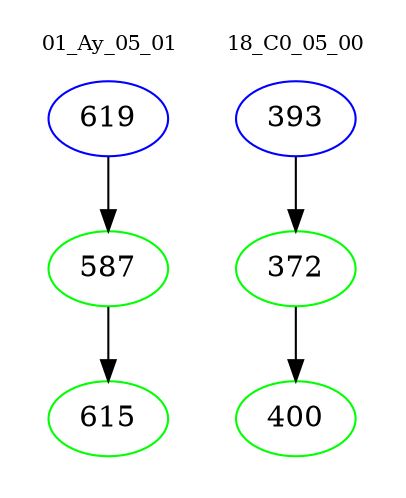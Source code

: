 digraph{
subgraph cluster_0 {
color = white
label = "01_Ay_05_01";
fontsize=10;
T0_619 [label="619", color="blue"]
T0_619 -> T0_587 [color="black"]
T0_587 [label="587", color="green"]
T0_587 -> T0_615 [color="black"]
T0_615 [label="615", color="green"]
}
subgraph cluster_1 {
color = white
label = "18_C0_05_00";
fontsize=10;
T1_393 [label="393", color="blue"]
T1_393 -> T1_372 [color="black"]
T1_372 [label="372", color="green"]
T1_372 -> T1_400 [color="black"]
T1_400 [label="400", color="green"]
}
}
